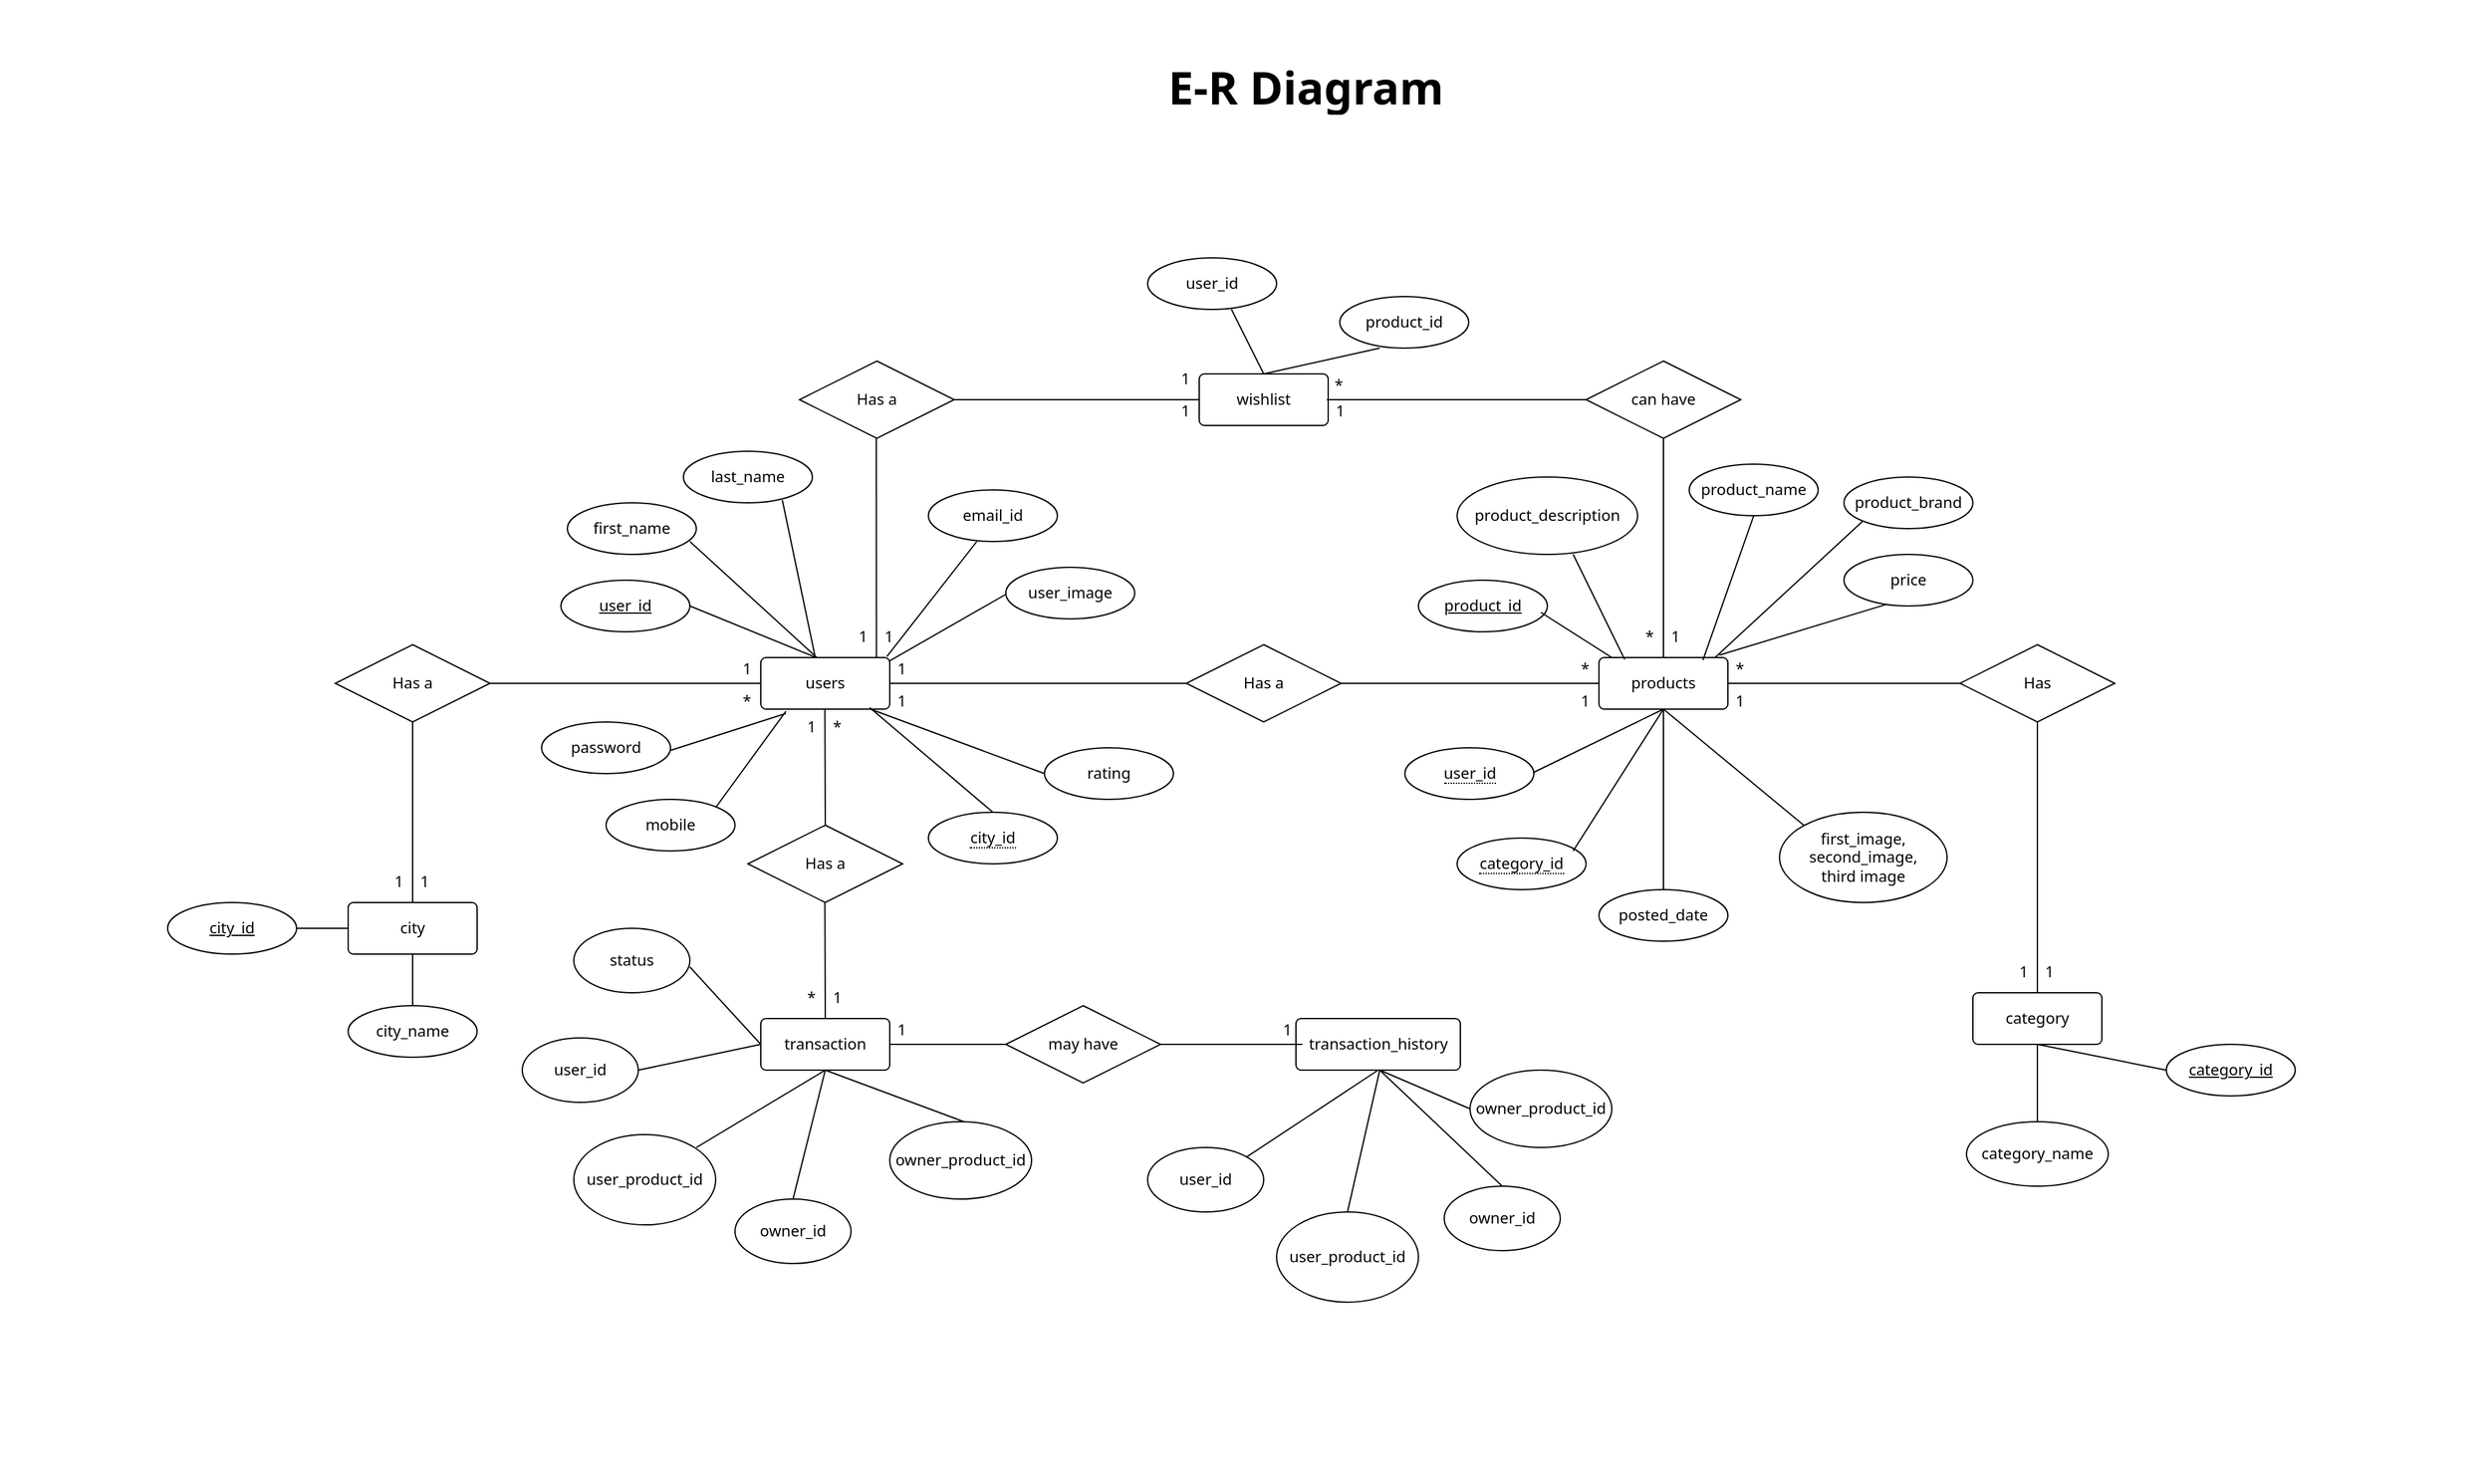 <mxfile version="22.1.16" type="github">
  <diagram id="R2lEEEUBdFMjLlhIrx00" name="Page-1">
    <mxGraphModel dx="1900" dy="1677" grid="1" gridSize="10" guides="1" tooltips="1" connect="1" arrows="1" fold="1" page="1" pageScale="1" pageWidth="850" pageHeight="1100" math="0" shadow="0" extFonts="Permanent Marker^https://fonts.googleapis.com/css?family=Permanent+Marker">
      <root>
        <mxCell id="0" />
        <mxCell id="1" parent="0" />
        <mxCell id="9sAcsaAmfvEGhJB_O84w-164" value="" style="rounded=0;whiteSpace=wrap;html=1;fillColor=none;strokeColor=none;" parent="1" vertex="1">
          <mxGeometry x="-440" y="-300" width="1930" height="1150" as="geometry" />
        </mxCell>
        <mxCell id="9sAcsaAmfvEGhJB_O84w-1" value="users" style="rounded=1;arcSize=10;whiteSpace=wrap;html=1;align=center;fontFamily=Noto Sans;fontSource=https%3A%2F%2Ffonts.googleapis.com%2Fcss%3Ffamily%3DNoto%2BSans;" parent="1" vertex="1">
          <mxGeometry x="150" y="210" width="100" height="40" as="geometry" />
        </mxCell>
        <mxCell id="9sAcsaAmfvEGhJB_O84w-3" value="&lt;font data-font-src=&quot;https://fonts.googleapis.com/css?family=Noto+Sans&quot; face=&quot;Noto Sans&quot;&gt;user_id&lt;/font&gt;" style="ellipse;whiteSpace=wrap;html=1;align=center;fontStyle=4;" parent="1" vertex="1">
          <mxGeometry x="-5" y="150" width="100" height="40" as="geometry" />
        </mxCell>
        <mxCell id="9sAcsaAmfvEGhJB_O84w-5" value="&lt;font data-font-src=&quot;https://fonts.googleapis.com/css?family=Noto+Sans&quot; face=&quot;Noto Sans&quot;&gt;first_name&lt;/font&gt;" style="ellipse;whiteSpace=wrap;html=1;align=center;" parent="1" vertex="1">
          <mxGeometry y="90" width="100" height="40" as="geometry" />
        </mxCell>
        <mxCell id="9sAcsaAmfvEGhJB_O84w-6" value="&lt;font data-font-src=&quot;https://fonts.googleapis.com/css?family=Noto+Sans&quot; face=&quot;Noto Sans&quot;&gt;last_name&lt;/font&gt;" style="ellipse;whiteSpace=wrap;html=1;align=center;" parent="1" vertex="1">
          <mxGeometry x="90" y="50" width="100" height="40" as="geometry" />
        </mxCell>
        <mxCell id="9sAcsaAmfvEGhJB_O84w-7" value="&lt;font face=&quot;Noto Sans&quot;&gt;email_id&lt;/font&gt;" style="ellipse;whiteSpace=wrap;html=1;align=center;" parent="1" vertex="1">
          <mxGeometry x="280" y="80" width="100" height="40" as="geometry" />
        </mxCell>
        <mxCell id="9sAcsaAmfvEGhJB_O84w-8" value="&lt;font data-font-src=&quot;https://fonts.googleapis.com/css?family=Noto+Sans&quot; face=&quot;Noto Sans&quot;&gt;password&lt;/font&gt;" style="ellipse;whiteSpace=wrap;html=1;align=center;" parent="1" vertex="1">
          <mxGeometry x="-20" y="260" width="100" height="40" as="geometry" />
        </mxCell>
        <mxCell id="9sAcsaAmfvEGhJB_O84w-9" value="&lt;font data-font-src=&quot;https://fonts.googleapis.com/css?family=Noto+Sans&quot; face=&quot;Noto Sans&quot;&gt;mobile&lt;/font&gt;" style="ellipse;whiteSpace=wrap;html=1;align=center;" parent="1" vertex="1">
          <mxGeometry x="30" y="320" width="100" height="40" as="geometry" />
        </mxCell>
        <mxCell id="9sAcsaAmfvEGhJB_O84w-11" value="&lt;font data-font-src=&quot;https://fonts.googleapis.com/css?family=Noto+Sans&quot; face=&quot;Noto Sans&quot;&gt;rating&lt;/font&gt;" style="ellipse;whiteSpace=wrap;html=1;align=center;" parent="1" vertex="1">
          <mxGeometry x="370" y="280" width="100" height="40" as="geometry" />
        </mxCell>
        <mxCell id="9sAcsaAmfvEGhJB_O84w-14" value="&lt;font face=&quot;Noto Sans&quot;&gt;user_image&lt;/font&gt;" style="ellipse;whiteSpace=wrap;html=1;align=center;" parent="1" vertex="1">
          <mxGeometry x="340" y="140" width="100" height="40" as="geometry" />
        </mxCell>
        <mxCell id="9sAcsaAmfvEGhJB_O84w-15" value="&lt;font data-font-src=&quot;https://fonts.googleapis.com/css?family=Noto+Sans&quot; face=&quot;Noto Sans&quot;&gt;Has a&lt;/font&gt;" style="shape=rhombus;perimeter=rhombusPerimeter;whiteSpace=wrap;html=1;align=center;" parent="1" vertex="1">
          <mxGeometry x="480" y="200" width="120" height="60" as="geometry" />
        </mxCell>
        <mxCell id="9sAcsaAmfvEGhJB_O84w-17" value="&lt;span style=&quot;border-bottom: 1px dotted&quot;&gt;&lt;font data-font-src=&quot;https://fonts.googleapis.com/css?family=Noto+Sans&quot; face=&quot;Noto Sans&quot;&gt;city_id&lt;/font&gt;&lt;/span&gt;" style="ellipse;whiteSpace=wrap;html=1;align=center;" parent="1" vertex="1">
          <mxGeometry x="280" y="330" width="100" height="40" as="geometry" />
        </mxCell>
        <mxCell id="9sAcsaAmfvEGhJB_O84w-18" value="products" style="rounded=1;arcSize=10;whiteSpace=wrap;html=1;align=center;fontFamily=Noto Sans;fontSource=https%3A%2F%2Ffonts.googleapis.com%2Fcss%3Ffamily%3DNoto%2BSans;" parent="1" vertex="1">
          <mxGeometry x="800" y="210" width="100" height="40" as="geometry" />
        </mxCell>
        <mxCell id="9sAcsaAmfvEGhJB_O84w-20" value="&lt;font data-font-src=&quot;https://fonts.googleapis.com/css?family=Noto+Sans&quot; face=&quot;Noto Sans&quot;&gt;product_id&lt;/font&gt;" style="ellipse;whiteSpace=wrap;html=1;align=center;fontStyle=4;" parent="1" vertex="1">
          <mxGeometry x="660" y="150" width="100" height="40" as="geometry" />
        </mxCell>
        <mxCell id="9sAcsaAmfvEGhJB_O84w-21" value="&lt;font face=&quot;Noto Sans&quot;&gt;product_description&lt;/font&gt;" style="ellipse;whiteSpace=wrap;html=1;align=center;" parent="1" vertex="1">
          <mxGeometry x="690" y="70" width="140" height="60" as="geometry" />
        </mxCell>
        <mxCell id="9sAcsaAmfvEGhJB_O84w-22" value="&lt;font face=&quot;Noto Sans&quot;&gt;product_name&lt;/font&gt;" style="ellipse;whiteSpace=wrap;html=1;align=center;" parent="1" vertex="1">
          <mxGeometry x="870" y="60" width="100" height="40" as="geometry" />
        </mxCell>
        <mxCell id="9sAcsaAmfvEGhJB_O84w-23" value="&lt;font face=&quot;Noto Sans&quot;&gt;product_brand&lt;/font&gt;" style="ellipse;whiteSpace=wrap;html=1;align=center;" parent="1" vertex="1">
          <mxGeometry x="990" y="70" width="100" height="40" as="geometry" />
        </mxCell>
        <mxCell id="9sAcsaAmfvEGhJB_O84w-24" value="&lt;font face=&quot;Noto Sans&quot;&gt;price&lt;/font&gt;" style="ellipse;whiteSpace=wrap;html=1;align=center;" parent="1" vertex="1">
          <mxGeometry x="990" y="130" width="100" height="40" as="geometry" />
        </mxCell>
        <mxCell id="9sAcsaAmfvEGhJB_O84w-25" value="&lt;font face=&quot;Noto Sans&quot;&gt;first_image, second_image,&lt;br&gt;third image&lt;br&gt;&lt;/font&gt;" style="ellipse;whiteSpace=wrap;html=1;align=center;" parent="1" vertex="1">
          <mxGeometry x="940" y="330" width="130" height="70" as="geometry" />
        </mxCell>
        <mxCell id="9sAcsaAmfvEGhJB_O84w-26" value="&lt;font face=&quot;Noto Sans&quot;&gt;posted_date&lt;/font&gt;" style="ellipse;whiteSpace=wrap;html=1;align=center;" parent="1" vertex="1">
          <mxGeometry x="800" y="390" width="100" height="40" as="geometry" />
        </mxCell>
        <mxCell id="9sAcsaAmfvEGhJB_O84w-29" value="&lt;span style=&quot;border-bottom: 1px dotted&quot;&gt;&lt;font data-font-src=&quot;https://fonts.googleapis.com/css?family=Noto+Sans&quot; face=&quot;Noto Sans&quot;&gt;category_id&lt;/font&gt;&lt;/span&gt;" style="ellipse;whiteSpace=wrap;html=1;align=center;" parent="1" vertex="1">
          <mxGeometry x="690" y="350" width="100" height="40" as="geometry" />
        </mxCell>
        <mxCell id="9sAcsaAmfvEGhJB_O84w-33" value="&lt;span style=&quot;border-bottom: 1px dotted&quot;&gt;&lt;font data-font-src=&quot;https://fonts.googleapis.com/css?family=Noto+Sans&quot; face=&quot;Noto Sans&quot;&gt;user_id&lt;/font&gt;&lt;/span&gt;" style="ellipse;whiteSpace=wrap;html=1;align=center;" parent="1" vertex="1">
          <mxGeometry x="649.5" y="280" width="100" height="40" as="geometry" />
        </mxCell>
        <mxCell id="9sAcsaAmfvEGhJB_O84w-35" value="" style="line;strokeWidth=1;rotatable=0;dashed=0;labelPosition=right;align=left;verticalAlign=middle;spacingTop=0;spacingLeft=6;points=[];portConstraint=eastwest;" parent="1" vertex="1">
          <mxGeometry x="250" y="225" width="230" height="10" as="geometry" />
        </mxCell>
        <mxCell id="9sAcsaAmfvEGhJB_O84w-36" value="" style="line;strokeWidth=1;rotatable=0;dashed=0;labelPosition=right;align=left;verticalAlign=middle;spacingTop=0;spacingLeft=6;points=[];portConstraint=eastwest;" parent="1" vertex="1">
          <mxGeometry x="599" y="225" width="201" height="10" as="geometry" />
        </mxCell>
        <mxCell id="9sAcsaAmfvEGhJB_O84w-37" value="1" style="text;strokeColor=none;fillColor=none;spacingLeft=4;spacingRight=4;overflow=hidden;rotatable=0;points=[[0,0.5],[1,0.5]];portConstraint=eastwest;fontSize=12;whiteSpace=wrap;html=1;fontFamily=Noto Sans;fontSource=https%3A%2F%2Ffonts.googleapis.com%2Fcss%3Ffamily%3DNoto%2BSans;" parent="1" vertex="1">
          <mxGeometry x="250" y="205" width="40" height="30" as="geometry" />
        </mxCell>
        <mxCell id="9sAcsaAmfvEGhJB_O84w-38" value="*" style="text;strokeColor=none;fillColor=none;spacingLeft=4;spacingRight=4;overflow=hidden;rotatable=0;points=[[0,0.5],[1,0.5]];portConstraint=eastwest;fontSize=12;whiteSpace=wrap;html=1;fontFamily=Noto Sans;fontSource=https%3A%2F%2Ffonts.googleapis.com%2Fcss%3Ffamily%3DNoto%2BSans;" parent="1" vertex="1">
          <mxGeometry x="780" y="205" width="40" height="30" as="geometry" />
        </mxCell>
        <mxCell id="9sAcsaAmfvEGhJB_O84w-39" value="1" style="text;strokeColor=none;fillColor=none;spacingLeft=4;spacingRight=4;overflow=hidden;rotatable=0;points=[[0,0.5],[1,0.5]];portConstraint=eastwest;fontSize=12;whiteSpace=wrap;html=1;fontFamily=Noto Sans;fontSource=https%3A%2F%2Ffonts.googleapis.com%2Fcss%3Ffamily%3DNoto%2BSans;" parent="1" vertex="1">
          <mxGeometry x="780" y="230" width="40" height="30" as="geometry" />
        </mxCell>
        <mxCell id="9sAcsaAmfvEGhJB_O84w-40" value="1" style="text;strokeColor=none;fillColor=none;spacingLeft=4;spacingRight=4;overflow=hidden;rotatable=0;points=[[0,0.5],[1,0.5]];portConstraint=eastwest;fontSize=12;whiteSpace=wrap;html=1;fontFamily=Noto Sans;fontSource=https%3A%2F%2Ffonts.googleapis.com%2Fcss%3Ffamily%3DNoto%2BSans;" parent="1" vertex="1">
          <mxGeometry x="250" y="230" width="40" height="30" as="geometry" />
        </mxCell>
        <mxCell id="9sAcsaAmfvEGhJB_O84w-41" value="category" style="rounded=1;arcSize=10;whiteSpace=wrap;html=1;align=center;fontFamily=Noto Sans;fontSource=https%3A%2F%2Ffonts.googleapis.com%2Fcss%3Ffamily%3DNoto%2BSans;" parent="1" vertex="1">
          <mxGeometry x="1090" y="470" width="100" height="40" as="geometry" />
        </mxCell>
        <mxCell id="9sAcsaAmfvEGhJB_O84w-42" value="&lt;font data-font-src=&quot;https://fonts.googleapis.com/css?family=Noto+Sans&quot; face=&quot;Noto Sans&quot;&gt;category_id&lt;/font&gt;" style="ellipse;whiteSpace=wrap;html=1;align=center;fontStyle=4;" parent="1" vertex="1">
          <mxGeometry x="1240" y="510" width="100" height="40" as="geometry" />
        </mxCell>
        <mxCell id="9sAcsaAmfvEGhJB_O84w-43" value="&lt;font face=&quot;Noto Sans&quot;&gt;category_name&lt;/font&gt;" style="ellipse;whiteSpace=wrap;html=1;align=center;" parent="1" vertex="1">
          <mxGeometry x="1085" y="570" width="110" height="50" as="geometry" />
        </mxCell>
        <mxCell id="9sAcsaAmfvEGhJB_O84w-44" value="&lt;font data-font-src=&quot;https://fonts.googleapis.com/css?family=Noto+Sans&quot; face=&quot;Noto Sans&quot;&gt;Has&lt;/font&gt;" style="shape=rhombus;perimeter=rhombusPerimeter;whiteSpace=wrap;html=1;align=center;" parent="1" vertex="1">
          <mxGeometry x="1080" y="200" width="120" height="60" as="geometry" />
        </mxCell>
        <mxCell id="9sAcsaAmfvEGhJB_O84w-45" value="" style="endArrow=none;html=1;rounded=0;entryX=0.5;entryY=0;entryDx=0;entryDy=0;exitX=0.5;exitY=1;exitDx=0;exitDy=0;" parent="1" source="9sAcsaAmfvEGhJB_O84w-44" target="9sAcsaAmfvEGhJB_O84w-41" edge="1">
          <mxGeometry relative="1" as="geometry">
            <mxPoint x="1050" y="310" as="sourcePoint" />
            <mxPoint x="1210" y="310" as="targetPoint" />
          </mxGeometry>
        </mxCell>
        <mxCell id="9sAcsaAmfvEGhJB_O84w-46" value="" style="endArrow=none;html=1;rounded=0;entryX=0;entryY=0.5;entryDx=0;entryDy=0;exitX=1;exitY=0.5;exitDx=0;exitDy=0;" parent="1" source="9sAcsaAmfvEGhJB_O84w-18" target="9sAcsaAmfvEGhJB_O84w-44" edge="1">
          <mxGeometry relative="1" as="geometry">
            <mxPoint x="919.66" y="225" as="sourcePoint" />
            <mxPoint x="919.66" y="435" as="targetPoint" />
          </mxGeometry>
        </mxCell>
        <mxCell id="9sAcsaAmfvEGhJB_O84w-47" value="1" style="text;strokeColor=none;fillColor=none;spacingLeft=4;spacingRight=4;overflow=hidden;rotatable=0;points=[[0,0.5],[1,0.5]];portConstraint=eastwest;fontSize=12;whiteSpace=wrap;html=1;fontFamily=Noto Sans;fontSource=https%3A%2F%2Ffonts.googleapis.com%2Fcss%3Ffamily%3DNoto%2BSans;" parent="1" vertex="1">
          <mxGeometry x="1140" y="440" width="40" height="30" as="geometry" />
        </mxCell>
        <mxCell id="9sAcsaAmfvEGhJB_O84w-48" value="*" style="text;strokeColor=none;fillColor=none;spacingLeft=4;spacingRight=4;overflow=hidden;rotatable=0;points=[[0,0.5],[1,0.5]];portConstraint=eastwest;fontSize=12;whiteSpace=wrap;html=1;fontFamily=Noto Sans;fontSource=https%3A%2F%2Ffonts.googleapis.com%2Fcss%3Ffamily%3DNoto%2BSans;" parent="1" vertex="1">
          <mxGeometry x="900" y="205" width="40" height="30" as="geometry" />
        </mxCell>
        <mxCell id="9sAcsaAmfvEGhJB_O84w-49" value="1" style="text;strokeColor=none;fillColor=none;spacingLeft=4;spacingRight=4;overflow=hidden;rotatable=0;points=[[0,0.5],[1,0.5]];portConstraint=eastwest;fontSize=12;whiteSpace=wrap;html=1;fontFamily=Noto Sans;fontSource=https%3A%2F%2Ffonts.googleapis.com%2Fcss%3Ffamily%3DNoto%2BSans;" parent="1" vertex="1">
          <mxGeometry x="900" y="230" width="40" height="30" as="geometry" />
        </mxCell>
        <mxCell id="9sAcsaAmfvEGhJB_O84w-50" value="1" style="text;strokeColor=none;fillColor=none;spacingLeft=4;spacingRight=4;overflow=hidden;rotatable=0;points=[[0,0.5],[1,0.5]];portConstraint=eastwest;fontSize=12;whiteSpace=wrap;html=1;fontFamily=Noto Sans;fontSource=https%3A%2F%2Ffonts.googleapis.com%2Fcss%3Ffamily%3DNoto%2BSans;" parent="1" vertex="1">
          <mxGeometry x="1120" y="440" width="20" height="30" as="geometry" />
        </mxCell>
        <mxCell id="9sAcsaAmfvEGhJB_O84w-52" value="city" style="rounded=1;arcSize=10;whiteSpace=wrap;html=1;align=center;fontFamily=Noto Sans;fontSource=https%3A%2F%2Ffonts.googleapis.com%2Fcss%3Ffamily%3DNoto%2BSans;" parent="1" vertex="1">
          <mxGeometry x="-170" y="400" width="100" height="40" as="geometry" />
        </mxCell>
        <mxCell id="9sAcsaAmfvEGhJB_O84w-53" value="&lt;font data-font-src=&quot;https://fonts.googleapis.com/css?family=Noto+Sans&quot; face=&quot;Noto Sans&quot;&gt;city_id&lt;/font&gt;" style="ellipse;whiteSpace=wrap;html=1;align=center;fontStyle=4;" parent="1" vertex="1">
          <mxGeometry x="-310" y="400" width="100" height="40" as="geometry" />
        </mxCell>
        <mxCell id="9sAcsaAmfvEGhJB_O84w-57" value="&lt;font data-font-src=&quot;https://fonts.googleapis.com/css?family=Noto+Sans&quot; face=&quot;Noto Sans&quot;&gt;city_name&lt;/font&gt;" style="ellipse;whiteSpace=wrap;html=1;align=center;" parent="1" vertex="1">
          <mxGeometry x="-170" y="480" width="100" height="40" as="geometry" />
        </mxCell>
        <mxCell id="9sAcsaAmfvEGhJB_O84w-58" value="&lt;font data-font-src=&quot;https://fonts.googleapis.com/css?family=Noto+Sans&quot; face=&quot;Noto Sans&quot;&gt;Has a&lt;/font&gt;" style="shape=rhombus;perimeter=rhombusPerimeter;whiteSpace=wrap;html=1;align=center;" parent="1" vertex="1">
          <mxGeometry x="-180" y="200" width="120" height="60" as="geometry" />
        </mxCell>
        <mxCell id="9sAcsaAmfvEGhJB_O84w-60" value="" style="endArrow=none;html=1;rounded=0;exitX=0.5;exitY=1;exitDx=0;exitDy=0;" parent="1" source="9sAcsaAmfvEGhJB_O84w-58" edge="1">
          <mxGeometry relative="1" as="geometry">
            <mxPoint x="-120" y="275" as="sourcePoint" />
            <mxPoint x="-120" y="400" as="targetPoint" />
          </mxGeometry>
        </mxCell>
        <mxCell id="9sAcsaAmfvEGhJB_O84w-62" value="" style="line;strokeWidth=1;rotatable=0;dashed=0;labelPosition=right;align=left;verticalAlign=middle;spacingTop=0;spacingLeft=6;points=[];portConstraint=eastwest;" parent="1" vertex="1">
          <mxGeometry x="-60" y="225" width="210" height="10" as="geometry" />
        </mxCell>
        <mxCell id="9sAcsaAmfvEGhJB_O84w-63" value="1" style="text;strokeColor=none;fillColor=none;spacingLeft=4;spacingRight=4;overflow=hidden;rotatable=0;points=[[0,0.5],[1,0.5]];portConstraint=eastwest;fontSize=12;whiteSpace=wrap;html=1;fontFamily=Noto Sans;fontSource=https%3A%2F%2Ffonts.googleapis.com%2Fcss%3Ffamily%3DNoto%2BSans;" parent="1" vertex="1">
          <mxGeometry x="-120" y="370" width="40" height="30" as="geometry" />
        </mxCell>
        <mxCell id="9sAcsaAmfvEGhJB_O84w-64" value="*" style="text;strokeColor=none;fillColor=none;spacingLeft=4;spacingRight=4;overflow=hidden;rotatable=0;points=[[0,0.5],[1,0.5]];portConstraint=eastwest;fontSize=12;whiteSpace=wrap;html=1;fontFamily=Noto Sans;fontSource=https%3A%2F%2Ffonts.googleapis.com%2Fcss%3Ffamily%3DNoto%2BSans;" parent="1" vertex="1">
          <mxGeometry x="130" y="230" width="40" height="30" as="geometry" />
        </mxCell>
        <mxCell id="9sAcsaAmfvEGhJB_O84w-65" value="1" style="text;strokeColor=none;fillColor=none;spacingLeft=4;spacingRight=4;overflow=hidden;rotatable=0;points=[[0,0.5],[1,0.5]];portConstraint=eastwest;fontSize=12;whiteSpace=wrap;html=1;fontFamily=Noto Sans;fontSource=https%3A%2F%2Ffonts.googleapis.com%2Fcss%3Ffamily%3DNoto%2BSans;" parent="1" vertex="1">
          <mxGeometry x="-140" y="370" width="40" height="30" as="geometry" />
        </mxCell>
        <mxCell id="9sAcsaAmfvEGhJB_O84w-66" value="1" style="text;strokeColor=none;fillColor=none;spacingLeft=4;spacingRight=4;overflow=hidden;rotatable=0;points=[[0,0.5],[1,0.5]];portConstraint=eastwest;fontSize=12;whiteSpace=wrap;html=1;fontFamily=Noto Sans;fontSource=https%3A%2F%2Ffonts.googleapis.com%2Fcss%3Ffamily%3DNoto%2BSans;" parent="1" vertex="1">
          <mxGeometry x="130" y="205" width="40" height="30" as="geometry" />
        </mxCell>
        <mxCell id="9sAcsaAmfvEGhJB_O84w-67" value="wishlist" style="rounded=1;arcSize=10;whiteSpace=wrap;html=1;align=center;fontFamily=Noto Sans;fontSource=https%3A%2F%2Ffonts.googleapis.com%2Fcss%3Ffamily%3DNoto%2BSans;" parent="1" vertex="1">
          <mxGeometry x="490" y="-10" width="100" height="40" as="geometry" />
        </mxCell>
        <mxCell id="9sAcsaAmfvEGhJB_O84w-68" value="&lt;font data-font-src=&quot;https://fonts.googleapis.com/css?family=Noto+Sans&quot; face=&quot;Noto Sans&quot;&gt;Has a&lt;/font&gt;" style="shape=rhombus;perimeter=rhombusPerimeter;whiteSpace=wrap;html=1;align=center;" parent="1" vertex="1">
          <mxGeometry x="180" y="-20" width="120" height="60" as="geometry" />
        </mxCell>
        <mxCell id="9sAcsaAmfvEGhJB_O84w-69" value="" style="endArrow=none;html=1;rounded=0;exitX=0.5;exitY=1;exitDx=0;exitDy=0;entryX=0.897;entryY=0;entryDx=0;entryDy=0;entryPerimeter=0;" parent="1" target="9sAcsaAmfvEGhJB_O84w-1" edge="1">
          <mxGeometry relative="1" as="geometry">
            <mxPoint x="239.58" y="40" as="sourcePoint" />
            <mxPoint x="239.58" y="180" as="targetPoint" />
          </mxGeometry>
        </mxCell>
        <mxCell id="9sAcsaAmfvEGhJB_O84w-70" value="" style="line;strokeWidth=1;rotatable=0;dashed=0;labelPosition=right;align=left;verticalAlign=middle;spacingTop=0;spacingLeft=6;points=[];portConstraint=eastwest;" parent="1" vertex="1">
          <mxGeometry x="300" y="5" width="190" height="10" as="geometry" />
        </mxCell>
        <mxCell id="9sAcsaAmfvEGhJB_O84w-72" value="&lt;font face=&quot;Noto Sans&quot;&gt;product_id&lt;/font&gt;" style="ellipse;whiteSpace=wrap;html=1;align=center;" parent="1" vertex="1">
          <mxGeometry x="599" y="-70" width="100" height="40" as="geometry" />
        </mxCell>
        <mxCell id="9sAcsaAmfvEGhJB_O84w-73" value="&lt;font face=&quot;Noto Sans&quot;&gt;user_id&lt;/font&gt;" style="ellipse;whiteSpace=wrap;html=1;align=center;" parent="1" vertex="1">
          <mxGeometry x="450" y="-100" width="100" height="40" as="geometry" />
        </mxCell>
        <mxCell id="9sAcsaAmfvEGhJB_O84w-74" value="1" style="text;strokeColor=none;fillColor=none;spacingLeft=4;spacingRight=4;overflow=hidden;rotatable=0;points=[[0,0.5],[1,0.5]];portConstraint=eastwest;fontSize=12;whiteSpace=wrap;html=1;fontFamily=Noto Sans;fontSource=https%3A%2F%2Ffonts.googleapis.com%2Fcss%3Ffamily%3DNoto%2BSans;" parent="1" vertex="1">
          <mxGeometry x="470" y="5" width="40" height="30" as="geometry" />
        </mxCell>
        <mxCell id="9sAcsaAmfvEGhJB_O84w-75" value="1" style="text;strokeColor=none;fillColor=none;spacingLeft=4;spacingRight=4;overflow=hidden;rotatable=0;points=[[0,0.5],[1,0.5]];portConstraint=eastwest;fontSize=12;whiteSpace=wrap;html=1;fontFamily=Noto Sans;fontSource=https%3A%2F%2Ffonts.googleapis.com%2Fcss%3Ffamily%3DNoto%2BSans;" parent="1" vertex="1">
          <mxGeometry x="240" y="180" width="40" height="30" as="geometry" />
        </mxCell>
        <mxCell id="9sAcsaAmfvEGhJB_O84w-76" value="1" style="text;strokeColor=none;fillColor=none;spacingLeft=4;spacingRight=4;overflow=hidden;rotatable=0;points=[[0,0.5],[1,0.5]];portConstraint=eastwest;fontSize=12;whiteSpace=wrap;html=1;fontFamily=Noto Sans;fontSource=https%3A%2F%2Ffonts.googleapis.com%2Fcss%3Ffamily%3DNoto%2BSans;" parent="1" vertex="1">
          <mxGeometry x="220" y="180" width="40" height="30" as="geometry" />
        </mxCell>
        <mxCell id="9sAcsaAmfvEGhJB_O84w-77" value="1" style="text;strokeColor=none;fillColor=none;spacingLeft=4;spacingRight=4;overflow=hidden;rotatable=0;points=[[0,0.5],[1,0.5]];portConstraint=eastwest;fontSize=12;whiteSpace=wrap;html=1;fontFamily=Noto Sans;fontSource=https%3A%2F%2Ffonts.googleapis.com%2Fcss%3Ffamily%3DNoto%2BSans;" parent="1" vertex="1">
          <mxGeometry x="470" y="-20" width="40" height="30" as="geometry" />
        </mxCell>
        <mxCell id="9sAcsaAmfvEGhJB_O84w-79" value="&lt;font data-font-src=&quot;https://fonts.googleapis.com/css?family=Noto+Sans&quot; face=&quot;Noto Sans&quot;&gt;can have&lt;/font&gt;" style="shape=rhombus;perimeter=rhombusPerimeter;whiteSpace=wrap;html=1;align=center;" parent="1" vertex="1">
          <mxGeometry x="790" y="-20" width="120" height="60" as="geometry" />
        </mxCell>
        <mxCell id="9sAcsaAmfvEGhJB_O84w-80" value="" style="line;strokeWidth=1;rotatable=0;dashed=0;labelPosition=right;align=left;verticalAlign=middle;spacingTop=0;spacingLeft=6;points=[];portConstraint=eastwest;" parent="1" vertex="1">
          <mxGeometry x="589" y="5" width="201" height="10" as="geometry" />
        </mxCell>
        <mxCell id="9sAcsaAmfvEGhJB_O84w-81" value="" style="endArrow=none;html=1;rounded=0;exitX=0.5;exitY=1;exitDx=0;exitDy=0;" parent="1" target="9sAcsaAmfvEGhJB_O84w-18" edge="1">
          <mxGeometry relative="1" as="geometry">
            <mxPoint x="850" y="40" as="sourcePoint" />
            <mxPoint x="850" y="250" as="targetPoint" />
          </mxGeometry>
        </mxCell>
        <mxCell id="9sAcsaAmfvEGhJB_O84w-82" value="1" style="text;strokeColor=none;fillColor=none;spacingLeft=4;spacingRight=4;overflow=hidden;rotatable=0;points=[[0,0.5],[1,0.5]];portConstraint=eastwest;fontSize=12;whiteSpace=wrap;html=1;fontFamily=Noto Sans;fontSource=https%3A%2F%2Ffonts.googleapis.com%2Fcss%3Ffamily%3DNoto%2BSans;" parent="1" vertex="1">
          <mxGeometry x="590" y="5" width="40" height="30" as="geometry" />
        </mxCell>
        <mxCell id="9sAcsaAmfvEGhJB_O84w-83" value="*" style="text;strokeColor=none;fillColor=none;spacingLeft=4;spacingRight=4;overflow=hidden;rotatable=0;points=[[0,0.5],[1,0.5]];portConstraint=eastwest;fontSize=12;whiteSpace=wrap;html=1;fontFamily=Noto Sans;fontSource=https%3A%2F%2Ffonts.googleapis.com%2Fcss%3Ffamily%3DNoto%2BSans;" parent="1" vertex="1">
          <mxGeometry x="830" y="180" width="20" height="30" as="geometry" />
        </mxCell>
        <mxCell id="9sAcsaAmfvEGhJB_O84w-85" value="1" style="text;strokeColor=none;fillColor=none;spacingLeft=4;spacingRight=4;overflow=hidden;rotatable=0;points=[[0,0.5],[1,0.5]];portConstraint=eastwest;fontSize=12;whiteSpace=wrap;html=1;fontFamily=Noto Sans;fontSource=https%3A%2F%2Ffonts.googleapis.com%2Fcss%3Ffamily%3DNoto%2BSans;" parent="1" vertex="1">
          <mxGeometry x="850" y="180" width="40" height="30" as="geometry" />
        </mxCell>
        <mxCell id="9sAcsaAmfvEGhJB_O84w-86" value="*" style="text;strokeColor=none;fillColor=none;spacingLeft=4;spacingRight=4;overflow=hidden;rotatable=0;points=[[0,0.5],[1,0.5]];portConstraint=eastwest;fontSize=12;whiteSpace=wrap;html=1;fontFamily=Noto Sans;fontSource=https%3A%2F%2Ffonts.googleapis.com%2Fcss%3Ffamily%3DNoto%2BSans;" parent="1" vertex="1">
          <mxGeometry x="589" y="-15" width="40" height="30" as="geometry" />
        </mxCell>
        <mxCell id="9sAcsaAmfvEGhJB_O84w-87" value="transaction" style="rounded=1;arcSize=10;whiteSpace=wrap;html=1;align=center;fontFamily=Noto Sans;fontSource=https%3A%2F%2Ffonts.googleapis.com%2Fcss%3Ffamily%3DNoto%2BSans;" parent="1" vertex="1">
          <mxGeometry x="150" y="490" width="100" height="40" as="geometry" />
        </mxCell>
        <mxCell id="9sAcsaAmfvEGhJB_O84w-90" value="&lt;font face=&quot;Noto Sans&quot;&gt;user_product_id&lt;/font&gt;" style="ellipse;whiteSpace=wrap;html=1;align=center;" parent="1" vertex="1">
          <mxGeometry x="5" y="580" width="110" height="70" as="geometry" />
        </mxCell>
        <mxCell id="9sAcsaAmfvEGhJB_O84w-91" value="&lt;font face=&quot;Noto Sans&quot;&gt;user_id&lt;/font&gt;" style="ellipse;whiteSpace=wrap;html=1;align=center;" parent="1" vertex="1">
          <mxGeometry x="-35" y="505" width="90" height="50" as="geometry" />
        </mxCell>
        <mxCell id="9sAcsaAmfvEGhJB_O84w-92" value="&lt;font face=&quot;Noto Sans&quot;&gt;owner_id&lt;/font&gt;" style="ellipse;whiteSpace=wrap;html=1;align=center;" parent="1" vertex="1">
          <mxGeometry x="130" y="630" width="90" height="50" as="geometry" />
        </mxCell>
        <mxCell id="9sAcsaAmfvEGhJB_O84w-93" value="&lt;font face=&quot;Noto Sans&quot;&gt;owner_product_id&lt;/font&gt;" style="ellipse;whiteSpace=wrap;html=1;align=center;" parent="1" vertex="1">
          <mxGeometry x="250" y="570" width="110" height="60" as="geometry" />
        </mxCell>
        <mxCell id="9sAcsaAmfvEGhJB_O84w-96" value="&lt;font face=&quot;Noto Sans&quot;&gt;status&lt;/font&gt;" style="ellipse;whiteSpace=wrap;html=1;align=center;" parent="1" vertex="1">
          <mxGeometry x="5" y="420" width="90" height="50" as="geometry" />
        </mxCell>
        <mxCell id="9sAcsaAmfvEGhJB_O84w-104" value="&lt;font data-font-src=&quot;https://fonts.googleapis.com/css?family=Noto+Sans&quot; face=&quot;Noto Sans&quot;&gt;Has a&lt;/font&gt;" style="shape=rhombus;perimeter=rhombusPerimeter;whiteSpace=wrap;html=1;align=center;" parent="1" vertex="1">
          <mxGeometry x="140" y="340" width="120" height="60" as="geometry" />
        </mxCell>
        <mxCell id="9sAcsaAmfvEGhJB_O84w-105" value="" style="endArrow=none;html=1;rounded=0;exitX=0.5;exitY=1;exitDx=0;exitDy=0;" parent="1" edge="1">
          <mxGeometry relative="1" as="geometry">
            <mxPoint x="199.71" y="250" as="sourcePoint" />
            <mxPoint x="200" y="340" as="targetPoint" />
          </mxGeometry>
        </mxCell>
        <mxCell id="9sAcsaAmfvEGhJB_O84w-106" value="" style="endArrow=none;html=1;rounded=0;exitX=0.5;exitY=1;exitDx=0;exitDy=0;" parent="1" edge="1">
          <mxGeometry relative="1" as="geometry">
            <mxPoint x="199.71" y="400" as="sourcePoint" />
            <mxPoint x="200" y="490" as="targetPoint" />
          </mxGeometry>
        </mxCell>
        <mxCell id="9sAcsaAmfvEGhJB_O84w-107" value="1" style="text;strokeColor=none;fillColor=none;spacingLeft=4;spacingRight=4;overflow=hidden;rotatable=0;points=[[0,0.5],[1,0.5]];portConstraint=eastwest;fontSize=12;whiteSpace=wrap;html=1;fontFamily=Noto Sans;fontSource=https%3A%2F%2Ffonts.googleapis.com%2Fcss%3Ffamily%3DNoto%2BSans;" parent="1" vertex="1">
          <mxGeometry x="200" y="460" width="40" height="30" as="geometry" />
        </mxCell>
        <mxCell id="9sAcsaAmfvEGhJB_O84w-108" value="*" style="text;strokeColor=none;fillColor=none;spacingLeft=4;spacingRight=4;overflow=hidden;rotatable=0;points=[[0,0.5],[1,0.5]];portConstraint=eastwest;fontSize=12;whiteSpace=wrap;html=1;fontFamily=Noto Sans;fontSource=https%3A%2F%2Ffonts.googleapis.com%2Fcss%3Ffamily%3DNoto%2BSans;" parent="1" vertex="1">
          <mxGeometry x="200" y="250" width="40" height="30" as="geometry" />
        </mxCell>
        <mxCell id="9sAcsaAmfvEGhJB_O84w-109" value="*" style="text;strokeColor=none;fillColor=none;spacingLeft=4;spacingRight=4;overflow=hidden;rotatable=0;points=[[0,0.5],[1,0.5]];portConstraint=eastwest;fontSize=12;whiteSpace=wrap;html=1;fontFamily=Noto Sans;fontSource=https%3A%2F%2Ffonts.googleapis.com%2Fcss%3Ffamily%3DNoto%2BSans;" parent="1" vertex="1">
          <mxGeometry x="180" y="460" width="20" height="30" as="geometry" />
        </mxCell>
        <mxCell id="9sAcsaAmfvEGhJB_O84w-111" value="1" style="text;strokeColor=none;fillColor=none;spacingLeft=4;spacingRight=4;overflow=hidden;rotatable=0;points=[[0,0.5],[1,0.5]];portConstraint=eastwest;fontSize=12;whiteSpace=wrap;html=1;fontFamily=Noto Sans;fontSource=https%3A%2F%2Ffonts.googleapis.com%2Fcss%3Ffamily%3DNoto%2BSans;" parent="1" vertex="1">
          <mxGeometry x="180" y="250" width="40" height="30" as="geometry" />
        </mxCell>
        <mxCell id="9sAcsaAmfvEGhJB_O84w-113" value="transaction_history" style="rounded=1;arcSize=10;whiteSpace=wrap;html=1;align=center;fontFamily=Noto Sans;fontSource=https%3A%2F%2Ffonts.googleapis.com%2Fcss%3Ffamily%3DNoto%2BSans;" parent="1" vertex="1">
          <mxGeometry x="565" y="490" width="127.5" height="40" as="geometry" />
        </mxCell>
        <mxCell id="9sAcsaAmfvEGhJB_O84w-114" value="&lt;font face=&quot;Noto Sans&quot;&gt;user_product_id&lt;/font&gt;" style="ellipse;whiteSpace=wrap;html=1;align=center;" parent="1" vertex="1">
          <mxGeometry x="550" y="640" width="110" height="70" as="geometry" />
        </mxCell>
        <mxCell id="9sAcsaAmfvEGhJB_O84w-115" value="&lt;font face=&quot;Noto Sans&quot;&gt;user_id&lt;/font&gt;" style="ellipse;whiteSpace=wrap;html=1;align=center;" parent="1" vertex="1">
          <mxGeometry x="450" y="590" width="90" height="50" as="geometry" />
        </mxCell>
        <mxCell id="9sAcsaAmfvEGhJB_O84w-116" value="&lt;font face=&quot;Noto Sans&quot;&gt;owner_id&lt;/font&gt;" style="ellipse;whiteSpace=wrap;html=1;align=center;" parent="1" vertex="1">
          <mxGeometry x="680" y="620" width="90" height="50" as="geometry" />
        </mxCell>
        <mxCell id="9sAcsaAmfvEGhJB_O84w-117" value="&lt;font face=&quot;Noto Sans&quot;&gt;owner_product_id&lt;/font&gt;" style="ellipse;whiteSpace=wrap;html=1;align=center;" parent="1" vertex="1">
          <mxGeometry x="700" y="530" width="110" height="60" as="geometry" />
        </mxCell>
        <mxCell id="9sAcsaAmfvEGhJB_O84w-121" value="&lt;font data-font-src=&quot;https://fonts.googleapis.com/css?family=Noto+Sans&quot; face=&quot;Noto Sans&quot;&gt;may have&lt;/font&gt;" style="shape=rhombus;perimeter=rhombusPerimeter;whiteSpace=wrap;html=1;align=center;" parent="1" vertex="1">
          <mxGeometry x="340" y="480" width="120" height="60" as="geometry" />
        </mxCell>
        <mxCell id="9sAcsaAmfvEGhJB_O84w-122" value="" style="line;strokeWidth=1;rotatable=0;dashed=0;labelPosition=right;align=left;verticalAlign=middle;spacingTop=0;spacingLeft=6;points=[];portConstraint=eastwest;" parent="1" vertex="1">
          <mxGeometry x="250" y="505" width="90" height="10" as="geometry" />
        </mxCell>
        <mxCell id="9sAcsaAmfvEGhJB_O84w-123" value="" style="line;strokeWidth=1;rotatable=0;dashed=0;labelPosition=right;align=left;verticalAlign=middle;spacingTop=0;spacingLeft=6;points=[];portConstraint=eastwest;" parent="1" vertex="1">
          <mxGeometry x="460" y="505" width="110" height="10" as="geometry" />
        </mxCell>
        <mxCell id="9sAcsaAmfvEGhJB_O84w-124" value="1" style="text;strokeColor=none;fillColor=none;spacingLeft=4;spacingRight=4;overflow=hidden;rotatable=0;points=[[0,0.5],[1,0.5]];portConstraint=eastwest;fontSize=12;whiteSpace=wrap;html=1;fontFamily=Noto Sans;fontSource=https%3A%2F%2Ffonts.googleapis.com%2Fcss%3Ffamily%3DNoto%2BSans;" parent="1" vertex="1">
          <mxGeometry x="250" y="485" width="40" height="30" as="geometry" />
        </mxCell>
        <mxCell id="9sAcsaAmfvEGhJB_O84w-125" value="1" style="text;strokeColor=none;fillColor=none;spacingLeft=4;spacingRight=4;overflow=hidden;rotatable=0;points=[[0,0.5],[1,0.5]];portConstraint=eastwest;fontSize=12;whiteSpace=wrap;html=1;fontFamily=Noto Sans;fontSource=https%3A%2F%2Ffonts.googleapis.com%2Fcss%3Ffamily%3DNoto%2BSans;" parent="1" vertex="1">
          <mxGeometry x="549" y="485" width="40" height="30" as="geometry" />
        </mxCell>
        <mxCell id="9sAcsaAmfvEGhJB_O84w-128" value="" style="endArrow=none;html=1;rounded=0;entryX=1;entryY=0.5;entryDx=0;entryDy=0;exitX=0;exitY=0.5;exitDx=0;exitDy=0;" parent="1" source="9sAcsaAmfvEGhJB_O84w-87" target="9sAcsaAmfvEGhJB_O84w-91" edge="1">
          <mxGeometry relative="1" as="geometry">
            <mxPoint x="190" y="440" as="sourcePoint" />
            <mxPoint x="120" y="545" as="targetPoint" />
          </mxGeometry>
        </mxCell>
        <mxCell id="9sAcsaAmfvEGhJB_O84w-129" value="" style="endArrow=none;html=1;rounded=0;entryX=1;entryY=0.5;entryDx=0;entryDy=0;exitX=0;exitY=0.5;exitDx=0;exitDy=0;" parent="1" source="9sAcsaAmfvEGhJB_O84w-87" edge="1">
          <mxGeometry relative="1" as="geometry">
            <mxPoint x="190" y="430" as="sourcePoint" />
            <mxPoint x="95" y="450" as="targetPoint" />
          </mxGeometry>
        </mxCell>
        <mxCell id="9sAcsaAmfvEGhJB_O84w-130" value="" style="endArrow=none;html=1;rounded=0;entryX=1;entryY=0.5;entryDx=0;entryDy=0;exitX=0.5;exitY=1;exitDx=0;exitDy=0;" parent="1" source="9sAcsaAmfvEGhJB_O84w-87" edge="1">
          <mxGeometry relative="1" as="geometry">
            <mxPoint x="195" y="570" as="sourcePoint" />
            <mxPoint x="100" y="590" as="targetPoint" />
          </mxGeometry>
        </mxCell>
        <mxCell id="9sAcsaAmfvEGhJB_O84w-131" value="" style="endArrow=none;html=1;rounded=0;entryX=0.5;entryY=0;entryDx=0;entryDy=0;exitX=0.5;exitY=1;exitDx=0;exitDy=0;" parent="1" source="9sAcsaAmfvEGhJB_O84w-87" target="9sAcsaAmfvEGhJB_O84w-92" edge="1">
          <mxGeometry relative="1" as="geometry">
            <mxPoint x="270" y="565" as="sourcePoint" />
            <mxPoint x="170" y="625" as="targetPoint" />
          </mxGeometry>
        </mxCell>
        <mxCell id="9sAcsaAmfvEGhJB_O84w-132" value="" style="endArrow=none;html=1;rounded=0;entryX=0.5;entryY=0;entryDx=0;entryDy=0;exitX=0.5;exitY=1;exitDx=0;exitDy=0;" parent="1" source="9sAcsaAmfvEGhJB_O84w-87" edge="1">
          <mxGeometry relative="1" as="geometry">
            <mxPoint x="332.5" y="470" as="sourcePoint" />
            <mxPoint x="307.5" y="570" as="targetPoint" />
          </mxGeometry>
        </mxCell>
        <mxCell id="9sAcsaAmfvEGhJB_O84w-133" value="" style="endArrow=none;html=1;rounded=0;entryX=0.5;entryY=1;entryDx=0;entryDy=0;exitX=1;exitY=0;exitDx=0;exitDy=0;" parent="1" source="9sAcsaAmfvEGhJB_O84w-115" target="9sAcsaAmfvEGhJB_O84w-113" edge="1">
          <mxGeometry relative="1" as="geometry">
            <mxPoint x="510" y="570" as="sourcePoint" />
            <mxPoint x="617.5" y="610" as="targetPoint" />
          </mxGeometry>
        </mxCell>
        <mxCell id="9sAcsaAmfvEGhJB_O84w-134" value="" style="endArrow=none;html=1;rounded=0;exitX=0.5;exitY=0;exitDx=0;exitDy=0;" parent="1" source="9sAcsaAmfvEGhJB_O84w-114" edge="1">
          <mxGeometry relative="1" as="geometry">
            <mxPoint x="554" y="620" as="sourcePoint" />
            <mxPoint x="630" y="530" as="targetPoint" />
          </mxGeometry>
        </mxCell>
        <mxCell id="9sAcsaAmfvEGhJB_O84w-135" value="" style="endArrow=none;html=1;rounded=0;exitX=0;exitY=0.5;exitDx=0;exitDy=0;" parent="1" source="9sAcsaAmfvEGhJB_O84w-117" edge="1">
          <mxGeometry relative="1" as="geometry">
            <mxPoint x="649.5" y="655" as="sourcePoint" />
            <mxPoint x="630" y="530" as="targetPoint" />
          </mxGeometry>
        </mxCell>
        <mxCell id="9sAcsaAmfvEGhJB_O84w-136" value="" style="endArrow=none;html=1;rounded=0;exitX=0.5;exitY=0;exitDx=0;exitDy=0;" parent="1" source="9sAcsaAmfvEGhJB_O84w-116" edge="1">
          <mxGeometry relative="1" as="geometry">
            <mxPoint x="710" y="620" as="sourcePoint" />
            <mxPoint x="630" y="530" as="targetPoint" />
          </mxGeometry>
        </mxCell>
        <mxCell id="9sAcsaAmfvEGhJB_O84w-137" value="" style="endArrow=none;html=1;rounded=0;entryX=1;entryY=0.5;entryDx=0;entryDy=0;exitX=0.5;exitY=0;exitDx=0;exitDy=0;" parent="1" source="9sAcsaAmfvEGhJB_O84w-57" edge="1">
          <mxGeometry relative="1" as="geometry">
            <mxPoint x="-65" y="500" as="sourcePoint" />
            <mxPoint x="-120" y="440" as="targetPoint" />
          </mxGeometry>
        </mxCell>
        <mxCell id="9sAcsaAmfvEGhJB_O84w-138" value="" style="endArrow=none;html=1;rounded=0;entryX=1;entryY=0.5;entryDx=0;entryDy=0;exitX=0;exitY=0.5;exitDx=0;exitDy=0;" parent="1" source="9sAcsaAmfvEGhJB_O84w-52" edge="1">
          <mxGeometry relative="1" as="geometry">
            <mxPoint x="-210" y="460" as="sourcePoint" />
            <mxPoint x="-210" y="420" as="targetPoint" />
          </mxGeometry>
        </mxCell>
        <mxCell id="9sAcsaAmfvEGhJB_O84w-139" value="" style="endArrow=none;html=1;rounded=0;entryX=1;entryY=0;entryDx=0;entryDy=0;exitX=0.986;exitY=0.723;exitDx=0;exitDy=0;exitPerimeter=0;" parent="1" source="9sAcsaAmfvEGhJB_O84w-64" target="9sAcsaAmfvEGhJB_O84w-9" edge="1">
          <mxGeometry relative="1" as="geometry">
            <mxPoint x="160" y="280" as="sourcePoint" />
            <mxPoint x="60" y="270" as="targetPoint" />
          </mxGeometry>
        </mxCell>
        <mxCell id="9sAcsaAmfvEGhJB_O84w-140" value="" style="endArrow=none;html=1;rounded=0;entryX=1;entryY=0;entryDx=0;entryDy=0;exitX=0.986;exitY=0.778;exitDx=0;exitDy=0;exitPerimeter=0;" parent="1" source="9sAcsaAmfvEGhJB_O84w-64" edge="1">
          <mxGeometry relative="1" as="geometry">
            <mxPoint x="134" y="208" as="sourcePoint" />
            <mxPoint x="80" y="282" as="targetPoint" />
          </mxGeometry>
        </mxCell>
        <mxCell id="9sAcsaAmfvEGhJB_O84w-141" value="" style="endArrow=none;html=1;rounded=0;entryX=0.767;entryY=0.946;entryDx=0;entryDy=0;exitX=0.421;exitY=-0.02;exitDx=0;exitDy=0;exitPerimeter=0;entryPerimeter=0;" parent="1" source="9sAcsaAmfvEGhJB_O84w-1" target="9sAcsaAmfvEGhJB_O84w-6" edge="1">
          <mxGeometry relative="1" as="geometry">
            <mxPoint x="259" y="81" as="sourcePoint" />
            <mxPoint x="170" y="110" as="targetPoint" />
          </mxGeometry>
        </mxCell>
        <mxCell id="9sAcsaAmfvEGhJB_O84w-142" value="" style="endArrow=none;html=1;rounded=0;entryX=0.767;entryY=0.946;entryDx=0;entryDy=0;exitX=0.432;exitY=-0.006;exitDx=0;exitDy=0;exitPerimeter=0;entryPerimeter=0;" parent="1" source="9sAcsaAmfvEGhJB_O84w-1" edge="1">
          <mxGeometry relative="1" as="geometry">
            <mxPoint x="120" y="241" as="sourcePoint" />
            <mxPoint x="95" y="120" as="targetPoint" />
          </mxGeometry>
        </mxCell>
        <mxCell id="9sAcsaAmfvEGhJB_O84w-143" value="" style="endArrow=none;html=1;rounded=0;entryX=0.767;entryY=0.946;entryDx=0;entryDy=0;entryPerimeter=0;" parent="1" edge="1">
          <mxGeometry relative="1" as="geometry">
            <mxPoint x="193" y="210" as="sourcePoint" />
            <mxPoint x="95" y="170" as="targetPoint" />
          </mxGeometry>
        </mxCell>
        <mxCell id="9sAcsaAmfvEGhJB_O84w-144" value="" style="endArrow=none;html=1;rounded=0;entryX=0.767;entryY=0.946;entryDx=0;entryDy=0;exitX=-0.055;exitY=0.14;exitDx=0;exitDy=0;exitPerimeter=0;entryPerimeter=0;" parent="1" source="9sAcsaAmfvEGhJB_O84w-37" edge="1">
          <mxGeometry relative="1" as="geometry">
            <mxPoint x="342.5" y="241" as="sourcePoint" />
            <mxPoint x="317.5" y="120" as="targetPoint" />
          </mxGeometry>
        </mxCell>
        <mxCell id="9sAcsaAmfvEGhJB_O84w-145" value="" style="endArrow=none;html=1;rounded=0;entryX=0.767;entryY=0.946;entryDx=0;entryDy=0;exitX=0;exitY=0.251;exitDx=0;exitDy=0;exitPerimeter=0;entryPerimeter=0;" parent="1" source="9sAcsaAmfvEGhJB_O84w-37" edge="1">
          <mxGeometry relative="1" as="geometry">
            <mxPoint x="270.5" y="250" as="sourcePoint" />
            <mxPoint x="340" y="161" as="targetPoint" />
          </mxGeometry>
        </mxCell>
        <mxCell id="9sAcsaAmfvEGhJB_O84w-146" value="" style="endArrow=none;html=1;rounded=0;entryX=0;entryY=0.5;entryDx=0;entryDy=0;exitX=0;exitY=0.5;exitDx=0;exitDy=0;exitPerimeter=0;" parent="1" target="9sAcsaAmfvEGhJB_O84w-11" edge="1">
          <mxGeometry relative="1" as="geometry">
            <mxPoint x="235.0" y="250.0" as="sourcePoint" />
            <mxPoint x="355.0" y="305.0" as="targetPoint" />
          </mxGeometry>
        </mxCell>
        <mxCell id="9sAcsaAmfvEGhJB_O84w-147" value="" style="endArrow=none;html=1;rounded=0;entryX=0.5;entryY=0;entryDx=0;entryDy=0;exitX=0.864;exitY=-0.036;exitDx=0;exitDy=0;exitPerimeter=0;" parent="1" source="9sAcsaAmfvEGhJB_O84w-108" target="9sAcsaAmfvEGhJB_O84w-17" edge="1">
          <mxGeometry relative="1" as="geometry">
            <mxPoint x="220" y="265" as="sourcePoint" />
            <mxPoint x="340" y="320" as="targetPoint" />
          </mxGeometry>
        </mxCell>
        <mxCell id="9sAcsaAmfvEGhJB_O84w-148" value="" style="endArrow=none;html=1;rounded=0;entryX=0.767;entryY=0.946;entryDx=0;entryDy=0;exitX=0.5;exitY=0;exitDx=0;exitDy=0;entryPerimeter=0;" parent="1" source="9sAcsaAmfvEGhJB_O84w-67" edge="1">
          <mxGeometry relative="1" as="geometry">
            <mxPoint x="560.5" y="59" as="sourcePoint" />
            <mxPoint x="630" y="-30" as="targetPoint" />
          </mxGeometry>
        </mxCell>
        <mxCell id="9sAcsaAmfvEGhJB_O84w-149" value="" style="endArrow=none;html=1;rounded=0;entryX=0.767;entryY=0.946;entryDx=0;entryDy=0;entryPerimeter=0;" parent="1" edge="1">
          <mxGeometry relative="1" as="geometry">
            <mxPoint x="540" y="-10" as="sourcePoint" />
            <mxPoint x="515" y="-60" as="targetPoint" />
          </mxGeometry>
        </mxCell>
        <mxCell id="9sAcsaAmfvEGhJB_O84w-150" value="" style="endArrow=none;html=1;rounded=0;entryX=0.767;entryY=0.946;entryDx=0;entryDy=0;entryPerimeter=0;exitX=0.75;exitY=0.167;exitDx=0;exitDy=0;exitPerimeter=0;" parent="1" source="9sAcsaAmfvEGhJB_O84w-38" edge="1">
          <mxGeometry relative="1" as="geometry">
            <mxPoint x="780" y="225" as="sourcePoint" />
            <mxPoint x="755" y="175" as="targetPoint" />
          </mxGeometry>
        </mxCell>
        <mxCell id="9sAcsaAmfvEGhJB_O84w-151" value="" style="endArrow=none;html=1;rounded=0;entryX=0.767;entryY=0.946;entryDx=0;entryDy=0;entryPerimeter=0;exitX=0.998;exitY=0.214;exitDx=0;exitDy=0;exitPerimeter=0;" parent="1" source="9sAcsaAmfvEGhJB_O84w-38" edge="1">
          <mxGeometry relative="1" as="geometry">
            <mxPoint x="835" y="165" as="sourcePoint" />
            <mxPoint x="780" y="130" as="targetPoint" />
          </mxGeometry>
        </mxCell>
        <mxCell id="9sAcsaAmfvEGhJB_O84w-152" value="" style="endArrow=none;html=1;rounded=0;entryX=0.767;entryY=0.946;entryDx=0;entryDy=0;entryPerimeter=0;exitX=0.766;exitY=1.066;exitDx=0;exitDy=0;exitPerimeter=0;" parent="1" source="9sAcsaAmfvEGhJB_O84w-85" edge="1">
          <mxGeometry relative="1" as="geometry">
            <mxPoint x="850" y="210" as="sourcePoint" />
            <mxPoint x="920" y="100" as="targetPoint" />
          </mxGeometry>
        </mxCell>
        <mxCell id="9sAcsaAmfvEGhJB_O84w-153" value="" style="endArrow=none;html=1;rounded=0;entryX=0;entryY=1;entryDx=0;entryDy=0;exitX=1;exitY=1;exitDx=0;exitDy=0;exitPerimeter=0;" parent="1" source="9sAcsaAmfvEGhJB_O84w-85" target="9sAcsaAmfvEGhJB_O84w-23" edge="1">
          <mxGeometry relative="1" as="geometry">
            <mxPoint x="950" y="225" as="sourcePoint" />
            <mxPoint x="1020" y="115" as="targetPoint" />
          </mxGeometry>
        </mxCell>
        <mxCell id="9sAcsaAmfvEGhJB_O84w-155" value="" style="endArrow=none;html=1;rounded=0;entryX=0.324;entryY=0.973;entryDx=0;entryDy=0;exitX=0.933;exitY=-0.047;exitDx=0;exitDy=0;exitPerimeter=0;entryPerimeter=0;" parent="1" source="9sAcsaAmfvEGhJB_O84w-18" target="9sAcsaAmfvEGhJB_O84w-24" edge="1">
          <mxGeometry relative="1" as="geometry">
            <mxPoint x="910" y="286" as="sourcePoint" />
            <mxPoint x="1025" y="180" as="targetPoint" />
          </mxGeometry>
        </mxCell>
        <mxCell id="9sAcsaAmfvEGhJB_O84w-156" value="" style="endArrow=none;html=1;rounded=0;entryX=0.5;entryY=1;entryDx=0;entryDy=0;exitX=0.933;exitY=-0.047;exitDx=0;exitDy=0;exitPerimeter=0;" parent="1" target="9sAcsaAmfvEGhJB_O84w-18" edge="1">
          <mxGeometry relative="1" as="geometry">
            <mxPoint x="749.5" y="299" as="sourcePoint" />
            <mxPoint x="878.5" y="260" as="targetPoint" />
          </mxGeometry>
        </mxCell>
        <mxCell id="9sAcsaAmfvEGhJB_O84w-157" value="" style="endArrow=none;html=1;rounded=0;exitX=0.933;exitY=-0.047;exitDx=0;exitDy=0;exitPerimeter=0;" parent="1" edge="1">
          <mxGeometry relative="1" as="geometry">
            <mxPoint x="780" y="360" as="sourcePoint" />
            <mxPoint x="850" y="250" as="targetPoint" />
          </mxGeometry>
        </mxCell>
        <mxCell id="9sAcsaAmfvEGhJB_O84w-158" value="" style="endArrow=none;html=1;rounded=0;exitX=0.933;exitY=-0.047;exitDx=0;exitDy=0;exitPerimeter=0;entryX=0.5;entryY=1;entryDx=0;entryDy=0;" parent="1" target="9sAcsaAmfvEGhJB_O84w-18" edge="1">
          <mxGeometry relative="1" as="geometry">
            <mxPoint x="850" y="390" as="sourcePoint" />
            <mxPoint x="920" y="280" as="targetPoint" />
          </mxGeometry>
        </mxCell>
        <mxCell id="9sAcsaAmfvEGhJB_O84w-159" value="" style="endArrow=none;html=1;rounded=0;exitX=0;exitY=0;exitDx=0;exitDy=0;" parent="1" source="9sAcsaAmfvEGhJB_O84w-25" edge="1">
          <mxGeometry relative="1" as="geometry">
            <mxPoint x="910" y="400" as="sourcePoint" />
            <mxPoint x="850" y="250" as="targetPoint" />
          </mxGeometry>
        </mxCell>
        <mxCell id="9sAcsaAmfvEGhJB_O84w-160" value="" style="endArrow=none;html=1;rounded=0;" parent="1" source="9sAcsaAmfvEGhJB_O84w-43" edge="1">
          <mxGeometry relative="1" as="geometry">
            <mxPoint x="1249" y="600" as="sourcePoint" />
            <mxPoint x="1140" y="510" as="targetPoint" />
          </mxGeometry>
        </mxCell>
        <mxCell id="9sAcsaAmfvEGhJB_O84w-161" value="" style="endArrow=none;html=1;rounded=0;entryX=0.5;entryY=1;entryDx=0;entryDy=0;exitX=0;exitY=0.5;exitDx=0;exitDy=0;" parent="1" source="9sAcsaAmfvEGhJB_O84w-42" target="9sAcsaAmfvEGhJB_O84w-41" edge="1">
          <mxGeometry relative="1" as="geometry">
            <mxPoint x="1220" y="590" as="sourcePoint" />
            <mxPoint x="1220" y="530" as="targetPoint" />
          </mxGeometry>
        </mxCell>
        <mxCell id="9sAcsaAmfvEGhJB_O84w-162" value="&lt;font size=&quot;1&quot; style=&quot;&quot; data-font-src=&quot;https://fonts.googleapis.com/css?family=Noto+Sans&quot; face=&quot;Noto Sans&quot;&gt;&lt;b style=&quot;font-size: 35px;&quot;&gt;E-R Diagram&lt;/b&gt;&lt;/font&gt;" style="text;strokeColor=none;fillColor=none;spacingLeft=4;spacingRight=4;overflow=hidden;rotatable=0;points=[[0,0.5],[1,0.5]];portConstraint=eastwest;fontSize=12;whiteSpace=wrap;html=1;" parent="1" vertex="1">
          <mxGeometry x="460" y="-260" width="230" height="70" as="geometry" />
        </mxCell>
      </root>
    </mxGraphModel>
  </diagram>
</mxfile>
